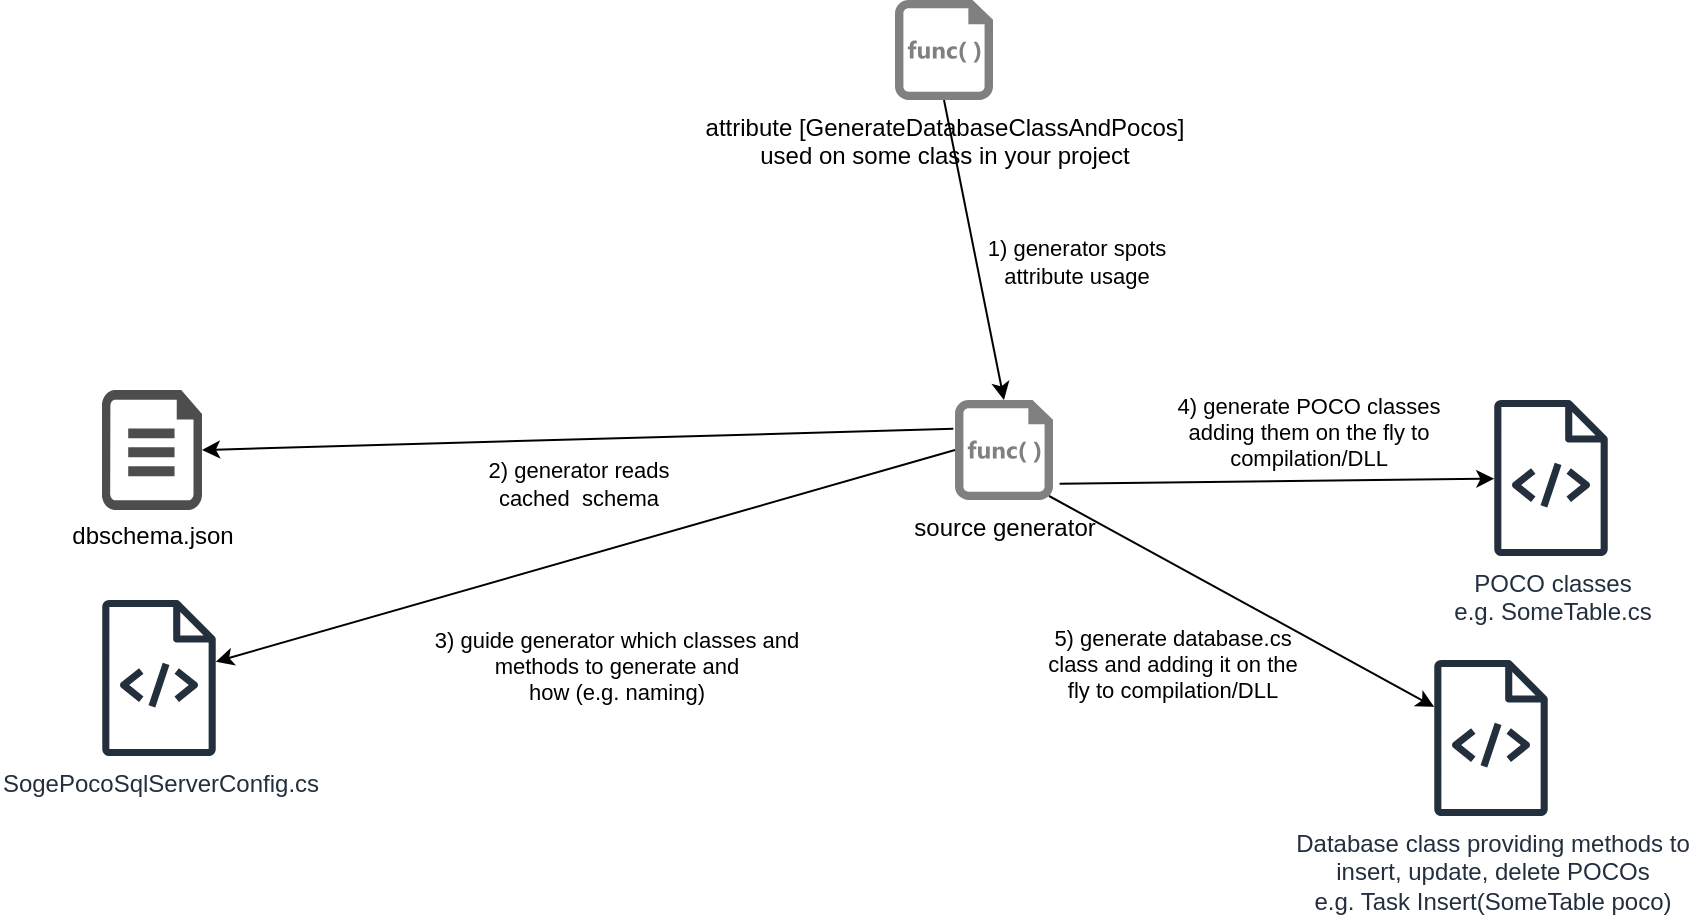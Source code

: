 <mxfile version="22.1.18" type="device">
  <diagram name="Page-1" id="tdAFmC3SVw97Tts4Q-Ay">
    <mxGraphModel dx="900" dy="1901" grid="1" gridSize="10" guides="1" tooltips="1" connect="1" arrows="1" fold="1" page="1" pageScale="1" pageWidth="850" pageHeight="1100" math="0" shadow="0">
      <root>
        <mxCell id="0" />
        <mxCell id="1" parent="0" />
        <mxCell id="OguY2kskpmMPCtXBtCeX-2" value="dbschema.json" style="verticalLabelPosition=bottom;html=1;verticalAlign=top;align=center;strokeColor=none;fillColor=#4D4D4D;shape=mxgraph.azure.cloud_services_configuration_file;pointerEvents=1;fontSize=12;shadow=0;spacing=1;" vertex="1" parent="1">
          <mxGeometry x="54" y="-895" width="50" height="60" as="geometry" />
        </mxCell>
        <mxCell id="OguY2kskpmMPCtXBtCeX-3" value="source generator" style="sketch=0;aspect=fixed;pointerEvents=1;shadow=0;dashed=0;html=1;strokeColor=none;labelPosition=center;verticalLabelPosition=bottom;verticalAlign=top;align=center;fillColor=#808080;shape=mxgraph.mscae.enterprise.code_file" vertex="1" parent="1">
          <mxGeometry x="480.5" y="-890" width="49" height="50" as="geometry" />
        </mxCell>
        <mxCell id="OguY2kskpmMPCtXBtCeX-4" value="" style="endArrow=classic;html=1;rounded=0;entryX=1;entryY=0.5;entryDx=0;entryDy=0;entryPerimeter=0;exitX=-0.017;exitY=0.288;exitDx=0;exitDy=0;exitPerimeter=0;" edge="1" parent="1" source="OguY2kskpmMPCtXBtCeX-3" target="OguY2kskpmMPCtXBtCeX-2">
          <mxGeometry width="50" height="50" relative="1" as="geometry">
            <mxPoint x="320.5" y="-909.92" as="sourcePoint" />
            <mxPoint x="121.76" y="-830.0" as="targetPoint" />
          </mxGeometry>
        </mxCell>
        <mxCell id="OguY2kskpmMPCtXBtCeX-5" value="2) generator reads &lt;br&gt;cached&amp;nbsp;&amp;nbsp;schema" style="edgeLabel;html=1;align=center;verticalAlign=middle;resizable=0;points=[];labelBackgroundColor=none;" vertex="1" connectable="0" parent="OguY2kskpmMPCtXBtCeX-4">
          <mxGeometry x="-0.171" relative="1" as="geometry">
            <mxPoint x="-32" y="23" as="offset" />
          </mxGeometry>
        </mxCell>
        <mxCell id="OguY2kskpmMPCtXBtCeX-7" value="" style="endArrow=classic;html=1;rounded=0;exitX=1.067;exitY=0.838;exitDx=0;exitDy=0;exitPerimeter=0;" edge="1" parent="1" source="OguY2kskpmMPCtXBtCeX-3" target="OguY2kskpmMPCtXBtCeX-16">
          <mxGeometry width="50" height="50" relative="1" as="geometry">
            <mxPoint x="330.5" y="-899.92" as="sourcePoint" />
            <mxPoint x="550.5" y="-840" as="targetPoint" />
          </mxGeometry>
        </mxCell>
        <mxCell id="OguY2kskpmMPCtXBtCeX-17" value="4) generate POCO classes &lt;br&gt;adding them on the fly to &lt;br&gt;compilation/DLL" style="edgeLabel;html=1;align=center;verticalAlign=middle;resizable=0;points=[];labelBackgroundColor=none;" vertex="1" connectable="0" parent="OguY2kskpmMPCtXBtCeX-7">
          <mxGeometry x="0.113" y="-1" relative="1" as="geometry">
            <mxPoint x="3" y="-26" as="offset" />
          </mxGeometry>
        </mxCell>
        <mxCell id="OguY2kskpmMPCtXBtCeX-12" value="" style="endArrow=classic;html=1;rounded=0;entryX=0.5;entryY=0;entryDx=0;entryDy=0;entryPerimeter=0;exitX=0.5;exitY=1;exitDx=0;exitDy=0;exitPerimeter=0;" edge="1" parent="1" source="OguY2kskpmMPCtXBtCeX-11" target="OguY2kskpmMPCtXBtCeX-3">
          <mxGeometry width="50" height="50" relative="1" as="geometry">
            <mxPoint x="439.5" y="-846" as="sourcePoint" />
            <mxPoint x="110.5" y="-810" as="targetPoint" />
          </mxGeometry>
        </mxCell>
        <mxCell id="OguY2kskpmMPCtXBtCeX-13" value="1) generator spots&lt;br&gt;attribute usage" style="edgeLabel;html=1;align=center;verticalAlign=middle;resizable=0;points=[];labelBackgroundColor=none;" vertex="1" connectable="0" parent="OguY2kskpmMPCtXBtCeX-12">
          <mxGeometry x="-0.171" relative="1" as="geometry">
            <mxPoint x="53" y="18" as="offset" />
          </mxGeometry>
        </mxCell>
        <mxCell id="OguY2kskpmMPCtXBtCeX-9" value="SogePocoSqlServerConfig.cs" style="sketch=0;outlineConnect=0;fontColor=#232F3E;gradientColor=none;fillColor=#232F3D;strokeColor=none;dashed=0;verticalLabelPosition=bottom;verticalAlign=top;align=center;html=1;fontSize=12;fontStyle=0;aspect=fixed;pointerEvents=1;shape=mxgraph.aws4.source_code;" vertex="1" parent="1">
          <mxGeometry x="54" y="-790" width="57" height="78" as="geometry" />
        </mxCell>
        <mxCell id="OguY2kskpmMPCtXBtCeX-14" value="" style="endArrow=classic;html=1;rounded=0;exitX=0;exitY=0.5;exitDx=0;exitDy=0;exitPerimeter=0;" edge="1" parent="1" source="OguY2kskpmMPCtXBtCeX-3" target="OguY2kskpmMPCtXBtCeX-9">
          <mxGeometry width="50" height="50" relative="1" as="geometry">
            <mxPoint x="489.5" y="-866" as="sourcePoint" />
            <mxPoint x="110.5" y="-810" as="targetPoint" />
          </mxGeometry>
        </mxCell>
        <mxCell id="OguY2kskpmMPCtXBtCeX-15" value="3) guide generator which classes and &lt;br&gt;methods to generate and &lt;br&gt;how (e.g. naming)" style="edgeLabel;html=1;align=center;verticalAlign=middle;resizable=0;points=[];labelBackgroundColor=none;" vertex="1" connectable="0" parent="OguY2kskpmMPCtXBtCeX-14">
          <mxGeometry x="-0.171" relative="1" as="geometry">
            <mxPoint x="-16" y="64" as="offset" />
          </mxGeometry>
        </mxCell>
        <mxCell id="OguY2kskpmMPCtXBtCeX-16" value="POCO classes &lt;br&gt;e.g. SomeTable.cs" style="sketch=0;outlineConnect=0;fontColor=#232F3E;gradientColor=none;fillColor=#232F3D;strokeColor=none;dashed=0;verticalLabelPosition=bottom;verticalAlign=top;align=center;html=1;fontSize=12;fontStyle=0;aspect=fixed;pointerEvents=1;shape=mxgraph.aws4.source_code;" vertex="1" parent="1">
          <mxGeometry x="750" y="-890" width="57" height="78" as="geometry" />
        </mxCell>
        <mxCell id="OguY2kskpmMPCtXBtCeX-18" value="Database class providing methods to &lt;br&gt;insert, update, delete POCOs&lt;br&gt;e.g. Task&amp;nbsp;Insert(SomeTable poco)" style="sketch=0;outlineConnect=0;fontColor=#232F3E;gradientColor=none;fillColor=#232F3D;strokeColor=none;dashed=0;verticalLabelPosition=bottom;verticalAlign=top;align=center;html=1;fontSize=12;fontStyle=0;aspect=fixed;pointerEvents=1;shape=mxgraph.aws4.source_code;" vertex="1" parent="1">
          <mxGeometry x="720" y="-760" width="57" height="78" as="geometry" />
        </mxCell>
        <mxCell id="OguY2kskpmMPCtXBtCeX-19" value="" style="endArrow=classic;html=1;rounded=0;exitX=0.96;exitY=0.96;exitDx=0;exitDy=0;exitPerimeter=0;" edge="1" parent="1" source="OguY2kskpmMPCtXBtCeX-3" target="OguY2kskpmMPCtXBtCeX-18">
          <mxGeometry width="50" height="50" relative="1" as="geometry">
            <mxPoint x="538.5" y="-838" as="sourcePoint" />
            <mxPoint x="790.5" y="-760" as="targetPoint" />
          </mxGeometry>
        </mxCell>
        <mxCell id="OguY2kskpmMPCtXBtCeX-20" value="5) generate database.cs &lt;br&gt;class&amp;nbsp;and adding it on the &lt;br&gt;fly to&amp;nbsp;compilation/DLL" style="edgeLabel;html=1;align=center;verticalAlign=middle;resizable=0;points=[];labelBackgroundColor=none;" vertex="1" connectable="0" parent="OguY2kskpmMPCtXBtCeX-19">
          <mxGeometry x="0.113" y="-1" relative="1" as="geometry">
            <mxPoint x="-45" y="24" as="offset" />
          </mxGeometry>
        </mxCell>
        <mxCell id="OguY2kskpmMPCtXBtCeX-11" value="attribute [GenerateDatabaseClassAndPocos] &lt;br&gt;used on some class in your project" style="sketch=0;aspect=fixed;pointerEvents=1;shadow=0;dashed=0;html=1;strokeColor=none;labelPosition=center;verticalLabelPosition=bottom;verticalAlign=top;align=center;fillColor=#808080;shape=mxgraph.mscae.enterprise.code_file" vertex="1" parent="1">
          <mxGeometry x="450.5" y="-1090" width="49" height="50" as="geometry" />
        </mxCell>
      </root>
    </mxGraphModel>
  </diagram>
</mxfile>
